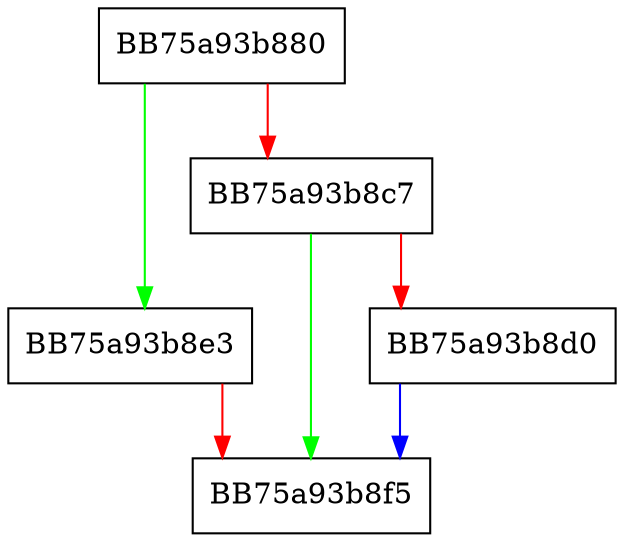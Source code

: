 digraph notify_event {
  node [shape="box"];
  graph [splines=ortho];
  BB75a93b880 -> BB75a93b8e3 [color="green"];
  BB75a93b880 -> BB75a93b8c7 [color="red"];
  BB75a93b8c7 -> BB75a93b8f5 [color="green"];
  BB75a93b8c7 -> BB75a93b8d0 [color="red"];
  BB75a93b8d0 -> BB75a93b8f5 [color="blue"];
  BB75a93b8e3 -> BB75a93b8f5 [color="red"];
}